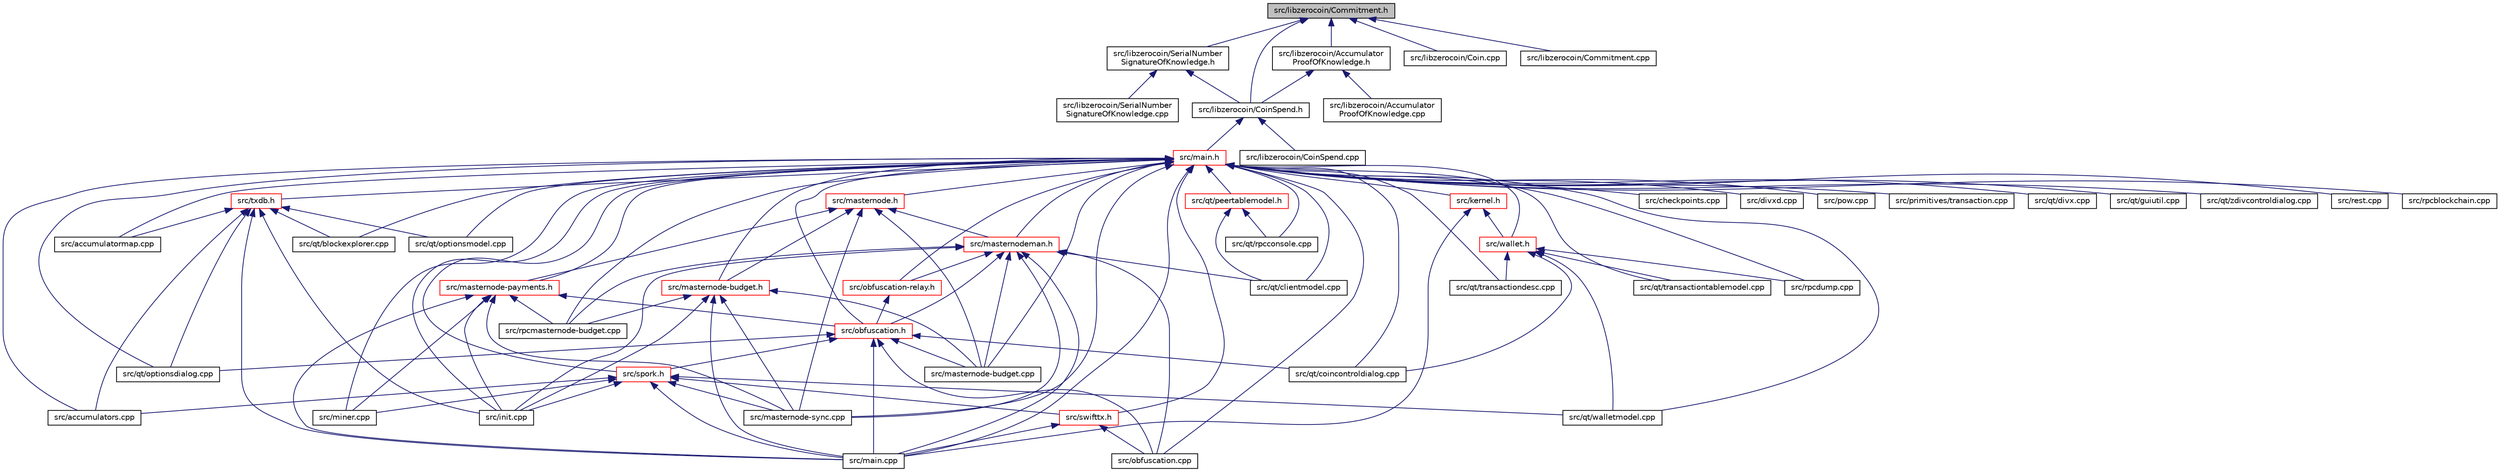 digraph "src/libzerocoin/Commitment.h"
{
  edge [fontname="Helvetica",fontsize="10",labelfontname="Helvetica",labelfontsize="10"];
  node [fontname="Helvetica",fontsize="10",shape=record];
  Node23 [label="src/libzerocoin/Commitment.h",height=0.2,width=0.4,color="black", fillcolor="grey75", style="filled", fontcolor="black"];
  Node23 -> Node24 [dir="back",color="midnightblue",fontsize="10",style="solid",fontname="Helvetica"];
  Node24 [label="src/libzerocoin/Accumulator\lProofOfKnowledge.h",height=0.2,width=0.4,color="black", fillcolor="white", style="filled",URL="$_accumulator_proof_of_knowledge_8h.html",tooltip="AccumulatorProofOfKnowledge class for the Zerocoin library. "];
  Node24 -> Node25 [dir="back",color="midnightblue",fontsize="10",style="solid",fontname="Helvetica"];
  Node25 [label="src/libzerocoin/CoinSpend.h",height=0.2,width=0.4,color="black", fillcolor="white", style="filled",URL="$_coin_spend_8h.html",tooltip="CoinSpend class for the Zerocoin library. "];
  Node25 -> Node26 [dir="back",color="midnightblue",fontsize="10",style="solid",fontname="Helvetica"];
  Node26 [label="src/main.h",height=0.2,width=0.4,color="red", fillcolor="white", style="filled",URL="$main_8h.html"];
  Node26 -> Node27 [dir="back",color="midnightblue",fontsize="10",style="solid",fontname="Helvetica"];
  Node27 [label="src/accumulatormap.cpp",height=0.2,width=0.4,color="black", fillcolor="white", style="filled",URL="$accumulatormap_8cpp.html"];
  Node26 -> Node28 [dir="back",color="midnightblue",fontsize="10",style="solid",fontname="Helvetica"];
  Node28 [label="src/txdb.h",height=0.2,width=0.4,color="red", fillcolor="white", style="filled",URL="$txdb_8h.html"];
  Node28 -> Node27 [dir="back",color="midnightblue",fontsize="10",style="solid",fontname="Helvetica"];
  Node28 -> Node29 [dir="back",color="midnightblue",fontsize="10",style="solid",fontname="Helvetica"];
  Node29 [label="src/accumulators.cpp",height=0.2,width=0.4,color="black", fillcolor="white", style="filled",URL="$accumulators_8cpp.html"];
  Node28 -> Node30 [dir="back",color="midnightblue",fontsize="10",style="solid",fontname="Helvetica"];
  Node30 [label="src/init.cpp",height=0.2,width=0.4,color="black", fillcolor="white", style="filled",URL="$init_8cpp.html"];
  Node28 -> Node31 [dir="back",color="midnightblue",fontsize="10",style="solid",fontname="Helvetica"];
  Node31 [label="src/main.cpp",height=0.2,width=0.4,color="black", fillcolor="white", style="filled",URL="$main_8cpp.html"];
  Node28 -> Node32 [dir="back",color="midnightblue",fontsize="10",style="solid",fontname="Helvetica"];
  Node32 [label="src/qt/blockexplorer.cpp",height=0.2,width=0.4,color="black", fillcolor="white", style="filled",URL="$blockexplorer_8cpp.html"];
  Node28 -> Node33 [dir="back",color="midnightblue",fontsize="10",style="solid",fontname="Helvetica"];
  Node33 [label="src/qt/optionsdialog.cpp",height=0.2,width=0.4,color="black", fillcolor="white", style="filled",URL="$optionsdialog_8cpp.html"];
  Node28 -> Node34 [dir="back",color="midnightblue",fontsize="10",style="solid",fontname="Helvetica"];
  Node34 [label="src/qt/optionsmodel.cpp",height=0.2,width=0.4,color="black", fillcolor="white", style="filled",URL="$optionsmodel_8cpp.html"];
  Node26 -> Node29 [dir="back",color="midnightblue",fontsize="10",style="solid",fontname="Helvetica"];
  Node26 -> Node36 [dir="back",color="midnightblue",fontsize="10",style="solid",fontname="Helvetica"];
  Node36 [label="src/spork.h",height=0.2,width=0.4,color="red", fillcolor="white", style="filled",URL="$spork_8h.html"];
  Node36 -> Node29 [dir="back",color="midnightblue",fontsize="10",style="solid",fontname="Helvetica"];
  Node36 -> Node30 [dir="back",color="midnightblue",fontsize="10",style="solid",fontname="Helvetica"];
  Node36 -> Node31 [dir="back",color="midnightblue",fontsize="10",style="solid",fontname="Helvetica"];
  Node36 -> Node41 [dir="back",color="midnightblue",fontsize="10",style="solid",fontname="Helvetica"];
  Node41 [label="src/swifttx.h",height=0.2,width=0.4,color="red", fillcolor="white", style="filled",URL="$swifttx_8h.html"];
  Node41 -> Node31 [dir="back",color="midnightblue",fontsize="10",style="solid",fontname="Helvetica"];
  Node41 -> Node42 [dir="back",color="midnightblue",fontsize="10",style="solid",fontname="Helvetica"];
  Node42 [label="src/obfuscation.cpp",height=0.2,width=0.4,color="black", fillcolor="white", style="filled",URL="$obfuscation_8cpp.html"];
  Node36 -> Node84 [dir="back",color="midnightblue",fontsize="10",style="solid",fontname="Helvetica"];
  Node84 [label="src/masternode-sync.cpp",height=0.2,width=0.4,color="black", fillcolor="white", style="filled",URL="$masternode-sync_8cpp.html"];
  Node36 -> Node86 [dir="back",color="midnightblue",fontsize="10",style="solid",fontname="Helvetica"];
  Node86 [label="src/miner.cpp",height=0.2,width=0.4,color="black", fillcolor="white", style="filled",URL="$miner_8cpp.html"];
  Node36 -> Node73 [dir="back",color="midnightblue",fontsize="10",style="solid",fontname="Helvetica"];
  Node73 [label="src/qt/walletmodel.cpp",height=0.2,width=0.4,color="black", fillcolor="white", style="filled",URL="$walletmodel_8cpp.html"];
  Node26 -> Node89 [dir="back",color="midnightblue",fontsize="10",style="solid",fontname="Helvetica"];
  Node89 [label="src/obfuscation.h",height=0.2,width=0.4,color="red", fillcolor="white", style="filled",URL="$obfuscation_8h.html"];
  Node89 -> Node36 [dir="back",color="midnightblue",fontsize="10",style="solid",fontname="Helvetica"];
  Node89 -> Node31 [dir="back",color="midnightblue",fontsize="10",style="solid",fontname="Helvetica"];
  Node89 -> Node95 [dir="back",color="midnightblue",fontsize="10",style="solid",fontname="Helvetica"];
  Node95 [label="src/masternode-budget.cpp",height=0.2,width=0.4,color="black", fillcolor="white", style="filled",URL="$masternode-budget_8cpp.html"];
  Node89 -> Node42 [dir="back",color="midnightblue",fontsize="10",style="solid",fontname="Helvetica"];
  Node89 -> Node49 [dir="back",color="midnightblue",fontsize="10",style="solid",fontname="Helvetica"];
  Node49 [label="src/qt/coincontroldialog.cpp",height=0.2,width=0.4,color="black", fillcolor="white", style="filled",URL="$coincontroldialog_8cpp.html"];
  Node89 -> Node33 [dir="back",color="midnightblue",fontsize="10",style="solid",fontname="Helvetica"];
  Node26 -> Node98 [dir="back",color="midnightblue",fontsize="10",style="solid",fontname="Helvetica"];
  Node98 [label="src/masternode-payments.h",height=0.2,width=0.4,color="red", fillcolor="white", style="filled",URL="$masternode-payments_8h.html"];
  Node98 -> Node89 [dir="back",color="midnightblue",fontsize="10",style="solid",fontname="Helvetica"];
  Node98 -> Node30 [dir="back",color="midnightblue",fontsize="10",style="solid",fontname="Helvetica"];
  Node98 -> Node31 [dir="back",color="midnightblue",fontsize="10",style="solid",fontname="Helvetica"];
  Node98 -> Node84 [dir="back",color="midnightblue",fontsize="10",style="solid",fontname="Helvetica"];
  Node98 -> Node86 [dir="back",color="midnightblue",fontsize="10",style="solid",fontname="Helvetica"];
  Node98 -> Node93 [dir="back",color="midnightblue",fontsize="10",style="solid",fontname="Helvetica"];
  Node93 [label="src/rpcmasternode-budget.cpp",height=0.2,width=0.4,color="black", fillcolor="white", style="filled",URL="$rpcmasternode-budget_8cpp.html"];
  Node26 -> Node99 [dir="back",color="midnightblue",fontsize="10",style="solid",fontname="Helvetica"];
  Node99 [label="src/masternode.h",height=0.2,width=0.4,color="red", fillcolor="white", style="filled",URL="$masternode_8h.html"];
  Node99 -> Node98 [dir="back",color="midnightblue",fontsize="10",style="solid",fontname="Helvetica"];
  Node99 -> Node100 [dir="back",color="midnightblue",fontsize="10",style="solid",fontname="Helvetica"];
  Node100 [label="src/masternodeman.h",height=0.2,width=0.4,color="red", fillcolor="white", style="filled",URL="$masternodeman_8h.html"];
  Node100 -> Node89 [dir="back",color="midnightblue",fontsize="10",style="solid",fontname="Helvetica"];
  Node100 -> Node91 [dir="back",color="midnightblue",fontsize="10",style="solid",fontname="Helvetica"];
  Node91 [label="src/obfuscation-relay.h",height=0.2,width=0.4,color="red", fillcolor="white", style="filled",URL="$obfuscation-relay_8h.html"];
  Node91 -> Node89 [dir="back",color="midnightblue",fontsize="10",style="solid",fontname="Helvetica"];
  Node100 -> Node30 [dir="back",color="midnightblue",fontsize="10",style="solid",fontname="Helvetica"];
  Node100 -> Node31 [dir="back",color="midnightblue",fontsize="10",style="solid",fontname="Helvetica"];
  Node100 -> Node95 [dir="back",color="midnightblue",fontsize="10",style="solid",fontname="Helvetica"];
  Node100 -> Node84 [dir="back",color="midnightblue",fontsize="10",style="solid",fontname="Helvetica"];
  Node100 -> Node42 [dir="back",color="midnightblue",fontsize="10",style="solid",fontname="Helvetica"];
  Node100 -> Node101 [dir="back",color="midnightblue",fontsize="10",style="solid",fontname="Helvetica"];
  Node101 [label="src/qt/clientmodel.cpp",height=0.2,width=0.4,color="black", fillcolor="white", style="filled",URL="$clientmodel_8cpp.html"];
  Node100 -> Node93 [dir="back",color="midnightblue",fontsize="10",style="solid",fontname="Helvetica"];
  Node99 -> Node102 [dir="back",color="midnightblue",fontsize="10",style="solid",fontname="Helvetica"];
  Node102 [label="src/masternode-budget.h",height=0.2,width=0.4,color="red", fillcolor="white", style="filled",URL="$masternode-budget_8h.html"];
  Node102 -> Node30 [dir="back",color="midnightblue",fontsize="10",style="solid",fontname="Helvetica"];
  Node102 -> Node31 [dir="back",color="midnightblue",fontsize="10",style="solid",fontname="Helvetica"];
  Node102 -> Node95 [dir="back",color="midnightblue",fontsize="10",style="solid",fontname="Helvetica"];
  Node102 -> Node84 [dir="back",color="midnightblue",fontsize="10",style="solid",fontname="Helvetica"];
  Node102 -> Node93 [dir="back",color="midnightblue",fontsize="10",style="solid",fontname="Helvetica"];
  Node99 -> Node95 [dir="back",color="midnightblue",fontsize="10",style="solid",fontname="Helvetica"];
  Node99 -> Node84 [dir="back",color="midnightblue",fontsize="10",style="solid",fontname="Helvetica"];
  Node26 -> Node100 [dir="back",color="midnightblue",fontsize="10",style="solid",fontname="Helvetica"];
  Node26 -> Node107 [dir="back",color="midnightblue",fontsize="10",style="solid",fontname="Helvetica"];
  Node107 [label="src/kernel.h",height=0.2,width=0.4,color="red", fillcolor="white", style="filled",URL="$kernel_8h.html"];
  Node107 -> Node108 [dir="back",color="midnightblue",fontsize="10",style="solid",fontname="Helvetica"];
  Node108 [label="src/wallet.h",height=0.2,width=0.4,color="red", fillcolor="white", style="filled",URL="$wallet_8h.html"];
  Node108 -> Node49 [dir="back",color="midnightblue",fontsize="10",style="solid",fontname="Helvetica"];
  Node108 -> Node63 [dir="back",color="midnightblue",fontsize="10",style="solid",fontname="Helvetica"];
  Node63 [label="src/qt/transactiondesc.cpp",height=0.2,width=0.4,color="black", fillcolor="white", style="filled",URL="$transactiondesc_8cpp.html"];
  Node108 -> Node77 [dir="back",color="midnightblue",fontsize="10",style="solid",fontname="Helvetica"];
  Node77 [label="src/qt/transactiontablemodel.cpp",height=0.2,width=0.4,color="black", fillcolor="white", style="filled",URL="$transactiontablemodel_8cpp.html"];
  Node108 -> Node73 [dir="back",color="midnightblue",fontsize="10",style="solid",fontname="Helvetica"];
  Node108 -> Node109 [dir="back",color="midnightblue",fontsize="10",style="solid",fontname="Helvetica"];
  Node109 [label="src/rpcdump.cpp",height=0.2,width=0.4,color="black", fillcolor="white", style="filled",URL="$rpcdump_8cpp.html"];
  Node107 -> Node31 [dir="back",color="midnightblue",fontsize="10",style="solid",fontname="Helvetica"];
  Node26 -> Node108 [dir="back",color="midnightblue",fontsize="10",style="solid",fontname="Helvetica"];
  Node26 -> Node91 [dir="back",color="midnightblue",fontsize="10",style="solid",fontname="Helvetica"];
  Node26 -> Node112 [dir="back",color="midnightblue",fontsize="10",style="solid",fontname="Helvetica"];
  Node112 [label="src/checkpoints.cpp",height=0.2,width=0.4,color="black", fillcolor="white", style="filled",URL="$checkpoints_8cpp.html"];
  Node26 -> Node113 [dir="back",color="midnightblue",fontsize="10",style="solid",fontname="Helvetica"];
  Node113 [label="src/divxd.cpp",height=0.2,width=0.4,color="black", fillcolor="white", style="filled",URL="$divxd_8cpp.html"];
  Node26 -> Node30 [dir="back",color="midnightblue",fontsize="10",style="solid",fontname="Helvetica"];
  Node26 -> Node102 [dir="back",color="midnightblue",fontsize="10",style="solid",fontname="Helvetica"];
  Node26 -> Node31 [dir="back",color="midnightblue",fontsize="10",style="solid",fontname="Helvetica"];
  Node26 -> Node41 [dir="back",color="midnightblue",fontsize="10",style="solid",fontname="Helvetica"];
  Node26 -> Node95 [dir="back",color="midnightblue",fontsize="10",style="solid",fontname="Helvetica"];
  Node26 -> Node84 [dir="back",color="midnightblue",fontsize="10",style="solid",fontname="Helvetica"];
  Node26 -> Node86 [dir="back",color="midnightblue",fontsize="10",style="solid",fontname="Helvetica"];
  Node26 -> Node42 [dir="back",color="midnightblue",fontsize="10",style="solid",fontname="Helvetica"];
  Node26 -> Node114 [dir="back",color="midnightblue",fontsize="10",style="solid",fontname="Helvetica"];
  Node114 [label="src/pow.cpp",height=0.2,width=0.4,color="black", fillcolor="white", style="filled",URL="$pow_8cpp.html"];
  Node26 -> Node115 [dir="back",color="midnightblue",fontsize="10",style="solid",fontname="Helvetica"];
  Node115 [label="src/primitives/transaction.cpp",height=0.2,width=0.4,color="black", fillcolor="white", style="filled",URL="$transaction_8cpp.html"];
  Node26 -> Node116 [dir="back",color="midnightblue",fontsize="10",style="solid",fontname="Helvetica"];
  Node116 [label="src/qt/peertablemodel.h",height=0.2,width=0.4,color="red", fillcolor="white", style="filled",URL="$peertablemodel_8h.html"];
  Node116 -> Node101 [dir="back",color="midnightblue",fontsize="10",style="solid",fontname="Helvetica"];
  Node116 -> Node118 [dir="back",color="midnightblue",fontsize="10",style="solid",fontname="Helvetica"];
  Node118 [label="src/qt/rpcconsole.cpp",height=0.2,width=0.4,color="black", fillcolor="white", style="filled",URL="$rpcconsole_8cpp.html"];
  Node26 -> Node32 [dir="back",color="midnightblue",fontsize="10",style="solid",fontname="Helvetica"];
  Node26 -> Node101 [dir="back",color="midnightblue",fontsize="10",style="solid",fontname="Helvetica"];
  Node26 -> Node49 [dir="back",color="midnightblue",fontsize="10",style="solid",fontname="Helvetica"];
  Node26 -> Node120 [dir="back",color="midnightblue",fontsize="10",style="solid",fontname="Helvetica"];
  Node120 [label="src/qt/divx.cpp",height=0.2,width=0.4,color="black", fillcolor="white", style="filled",URL="$divx_8cpp.html"];
  Node26 -> Node53 [dir="back",color="midnightblue",fontsize="10",style="solid",fontname="Helvetica"];
  Node53 [label="src/qt/guiutil.cpp",height=0.2,width=0.4,color="black", fillcolor="white", style="filled",URL="$guiutil_8cpp.html"];
  Node26 -> Node33 [dir="back",color="midnightblue",fontsize="10",style="solid",fontname="Helvetica"];
  Node26 -> Node34 [dir="back",color="midnightblue",fontsize="10",style="solid",fontname="Helvetica"];
  Node26 -> Node118 [dir="back",color="midnightblue",fontsize="10",style="solid",fontname="Helvetica"];
  Node26 -> Node63 [dir="back",color="midnightblue",fontsize="10",style="solid",fontname="Helvetica"];
  Node26 -> Node77 [dir="back",color="midnightblue",fontsize="10",style="solid",fontname="Helvetica"];
  Node26 -> Node73 [dir="back",color="midnightblue",fontsize="10",style="solid",fontname="Helvetica"];
  Node26 -> Node79 [dir="back",color="midnightblue",fontsize="10",style="solid",fontname="Helvetica"];
  Node79 [label="src/qt/zdivcontroldialog.cpp",height=0.2,width=0.4,color="black", fillcolor="white", style="filled",URL="$zdivcontroldialog_8cpp.html"];
  Node26 -> Node121 [dir="back",color="midnightblue",fontsize="10",style="solid",fontname="Helvetica"];
  Node121 [label="src/rest.cpp",height=0.2,width=0.4,color="black", fillcolor="white", style="filled",URL="$rest_8cpp.html"];
  Node26 -> Node122 [dir="back",color="midnightblue",fontsize="10",style="solid",fontname="Helvetica"];
  Node122 [label="src/rpcblockchain.cpp",height=0.2,width=0.4,color="black", fillcolor="white", style="filled",URL="$rpcblockchain_8cpp.html"];
  Node26 -> Node109 [dir="back",color="midnightblue",fontsize="10",style="solid",fontname="Helvetica"];
  Node26 -> Node93 [dir="back",color="midnightblue",fontsize="10",style="solid",fontname="Helvetica"];
  Node25 -> Node130 [dir="back",color="midnightblue",fontsize="10",style="solid",fontname="Helvetica"];
  Node130 [label="src/libzerocoin/CoinSpend.cpp",height=0.2,width=0.4,color="black", fillcolor="white", style="filled",URL="$_coin_spend_8cpp.html",tooltip="CoinSpend class for the Zerocoin library. "];
  Node24 -> Node131 [dir="back",color="midnightblue",fontsize="10",style="solid",fontname="Helvetica"];
  Node131 [label="src/libzerocoin/Accumulator\lProofOfKnowledge.cpp",height=0.2,width=0.4,color="black", fillcolor="white", style="filled",URL="$_accumulator_proof_of_knowledge_8cpp.html",tooltip="AccumulatorProofOfKnowledge class for the Zerocoin library. "];
  Node23 -> Node25 [dir="back",color="midnightblue",fontsize="10",style="solid",fontname="Helvetica"];
  Node23 -> Node132 [dir="back",color="midnightblue",fontsize="10",style="solid",fontname="Helvetica"];
  Node132 [label="src/libzerocoin/SerialNumber\lSignatureOfKnowledge.h",height=0.2,width=0.4,color="black", fillcolor="white", style="filled",URL="$_serial_number_signature_of_knowledge_8h.html",tooltip="SerialNumberSignatureOfKnowledge class for the Zerocoin library. "];
  Node132 -> Node25 [dir="back",color="midnightblue",fontsize="10",style="solid",fontname="Helvetica"];
  Node132 -> Node133 [dir="back",color="midnightblue",fontsize="10",style="solid",fontname="Helvetica"];
  Node133 [label="src/libzerocoin/SerialNumber\lSignatureOfKnowledge.cpp",height=0.2,width=0.4,color="black", fillcolor="white", style="filled",URL="$_serial_number_signature_of_knowledge_8cpp.html",tooltip="SerialNumberSignatureOfKnowledge class for the Zerocoin library. "];
  Node23 -> Node134 [dir="back",color="midnightblue",fontsize="10",style="solid",fontname="Helvetica"];
  Node134 [label="src/libzerocoin/Coin.cpp",height=0.2,width=0.4,color="black", fillcolor="white", style="filled",URL="$_coin_8cpp.html",tooltip="PublicCoin and PrivateCoin classes for the Zerocoin library. "];
  Node23 -> Node135 [dir="back",color="midnightblue",fontsize="10",style="solid",fontname="Helvetica"];
  Node135 [label="src/libzerocoin/Commitment.cpp",height=0.2,width=0.4,color="black", fillcolor="white", style="filled",URL="$_commitment_8cpp.html",tooltip="Commitment and CommitmentProof classes for the Zerocoin library. "];
}
